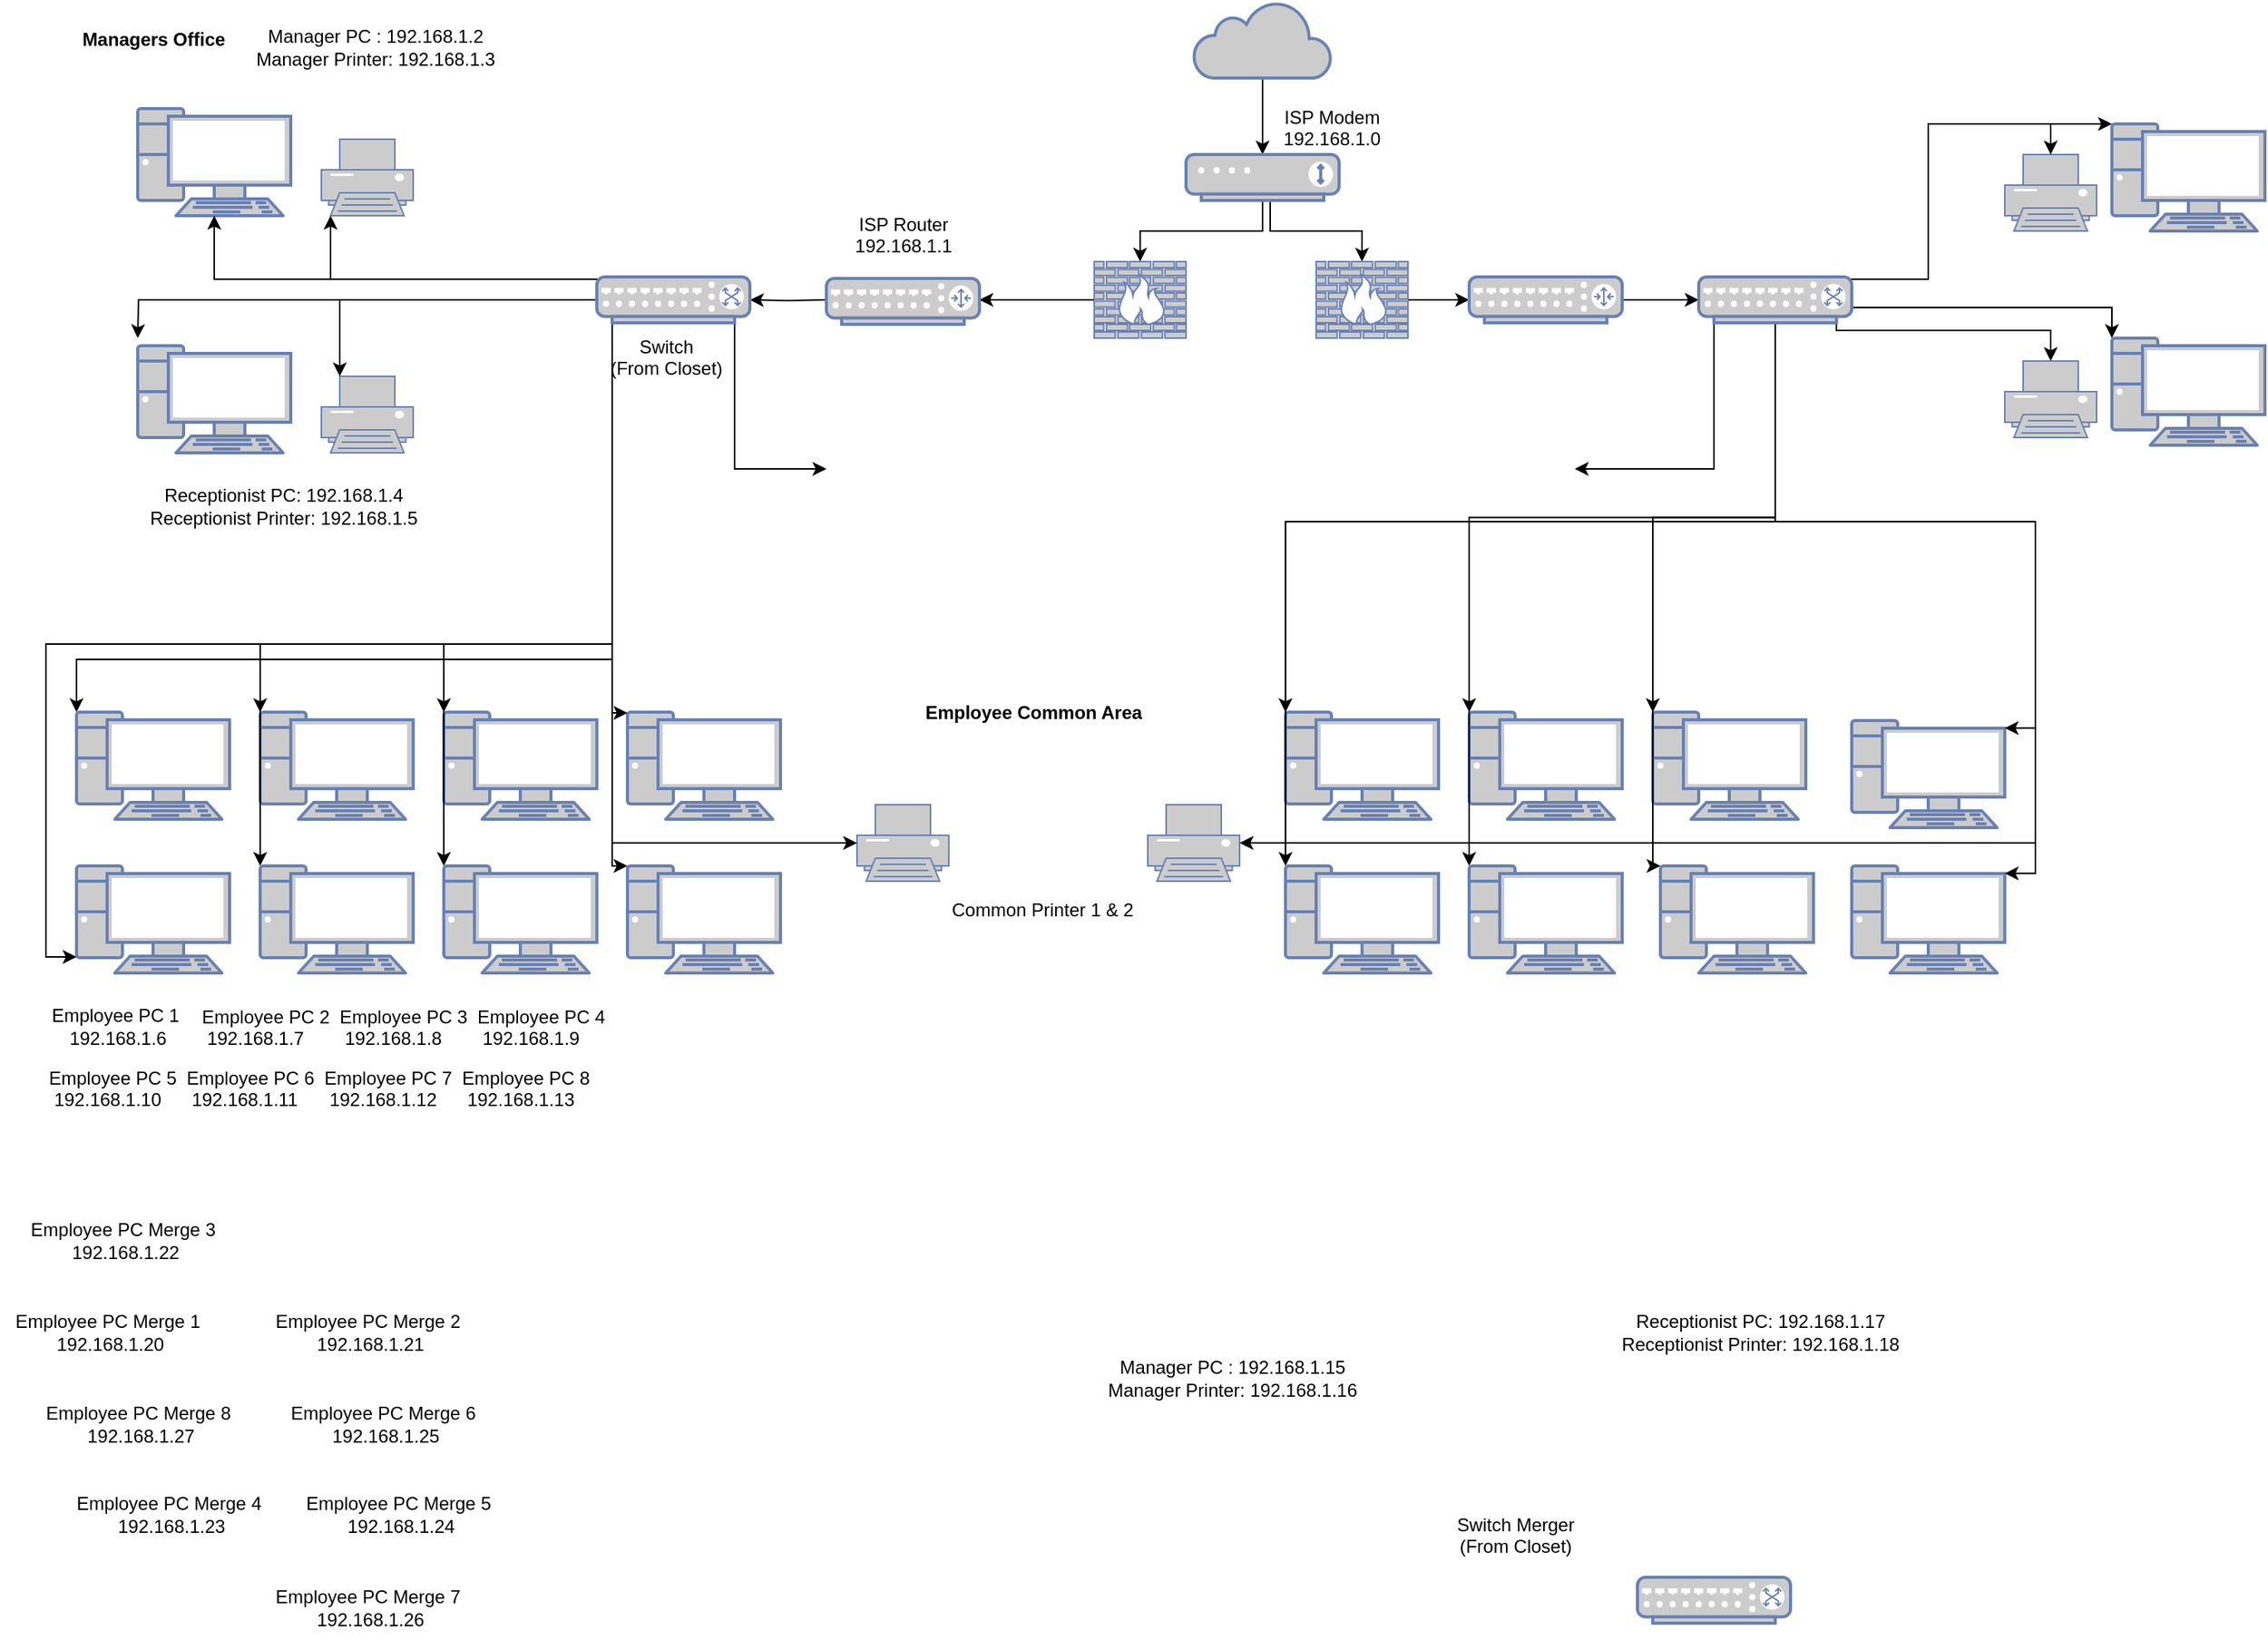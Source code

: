 <mxfile version="20.2.7" type="device"><diagram id="D0S5Nr7bHMYD2U0pDPll" name="Page-1"><mxGraphModel dx="2607" dy="977" grid="1" gridSize="10" guides="1" tooltips="1" connect="1" arrows="1" fold="1" page="1" pageScale="1" pageWidth="850" pageHeight="1100" math="0" shadow="0"><root><mxCell id="0"/><mxCell id="1" parent="0"/><mxCell id="LjJkmseUdZsoHXrOm2Aq-139" style="edgeStyle=orthogonalEdgeStyle;rounded=0;orthogonalLoop=1;jettySize=auto;html=1;exitX=0.5;exitY=1;exitDx=0;exitDy=0;exitPerimeter=0;elbow=vertical;" edge="1" parent="1" source="LjJkmseUdZsoHXrOm2Aq-1" target="LjJkmseUdZsoHXrOm2Aq-2"><mxGeometry relative="1" as="geometry"/></mxCell><mxCell id="LjJkmseUdZsoHXrOm2Aq-1" value="" style="html=1;outlineConnect=0;fillColor=#CCCCCC;strokeColor=#6881B3;gradientColor=none;gradientDirection=north;strokeWidth=2;shape=mxgraph.networks.cloud;fontColor=#ffffff;" vertex="1" parent="1"><mxGeometry x="370" y="10" width="90" height="50" as="geometry"/></mxCell><mxCell id="LjJkmseUdZsoHXrOm2Aq-140" style="edgeStyle=orthogonalEdgeStyle;rounded=0;orthogonalLoop=1;jettySize=auto;html=1;elbow=vertical;entryX=0.5;entryY=0;entryDx=0;entryDy=0;entryPerimeter=0;" edge="1" parent="1" source="LjJkmseUdZsoHXrOm2Aq-2" target="LjJkmseUdZsoHXrOm2Aq-3"><mxGeometry relative="1" as="geometry"><mxPoint x="450" y="210" as="sourcePoint"/></mxGeometry></mxCell><mxCell id="LjJkmseUdZsoHXrOm2Aq-141" style="edgeStyle=orthogonalEdgeStyle;rounded=0;orthogonalLoop=1;jettySize=auto;html=1;exitX=0;exitY=0.5;exitDx=0;exitDy=0;exitPerimeter=0;entryX=1;entryY=0.5;entryDx=0;entryDy=0;entryPerimeter=0;elbow=vertical;" edge="1" parent="1" source="LjJkmseUdZsoHXrOm2Aq-3"><mxGeometry relative="1" as="geometry"><mxPoint x="230" y="205" as="targetPoint"/></mxGeometry></mxCell><mxCell id="LjJkmseUdZsoHXrOm2Aq-3" value="" style="fontColor=#0066CC;verticalAlign=top;verticalLabelPosition=bottom;labelPosition=center;align=center;html=1;outlineConnect=0;fillColor=#CCCCCC;strokeColor=#6881B3;gradientColor=none;gradientDirection=north;strokeWidth=2;shape=mxgraph.networks.firewall;" vertex="1" parent="1"><mxGeometry x="305" y="180" width="60" height="50" as="geometry"/></mxCell><mxCell id="LjJkmseUdZsoHXrOm2Aq-142" style="edgeStyle=orthogonalEdgeStyle;rounded=0;orthogonalLoop=1;jettySize=auto;html=1;exitX=0;exitY=0.5;exitDx=0;exitDy=0;exitPerimeter=0;entryX=1;entryY=0.5;entryDx=0;entryDy=0;entryPerimeter=0;elbow=vertical;" edge="1" parent="1" target="LjJkmseUdZsoHXrOm2Aq-103"><mxGeometry relative="1" as="geometry"><mxPoint x="130" y="205" as="sourcePoint"/></mxGeometry></mxCell><mxCell id="LjJkmseUdZsoHXrOm2Aq-5" value="" style="fontColor=#0066CC;verticalAlign=top;verticalLabelPosition=bottom;labelPosition=center;align=center;html=1;outlineConnect=0;fillColor=#CCCCCC;strokeColor=#6881B3;gradientColor=none;gradientDirection=north;strokeWidth=2;shape=mxgraph.networks.pc;" vertex="1" parent="1"><mxGeometry x="970" y="230" width="100" height="70" as="geometry"/></mxCell><mxCell id="LjJkmseUdZsoHXrOm2Aq-6" value="" style="fontColor=#0066CC;verticalAlign=top;verticalLabelPosition=bottom;labelPosition=center;align=center;html=1;outlineConnect=0;fillColor=#CCCCCC;strokeColor=#6881B3;gradientColor=none;gradientDirection=north;strokeWidth=2;shape=mxgraph.networks.printer;" vertex="1" parent="1"><mxGeometry x="900" y="245" width="60" height="50" as="geometry"/></mxCell><mxCell id="LjJkmseUdZsoHXrOm2Aq-7" value="&lt;b&gt;Managers Office&lt;br&gt;&lt;/b&gt;" style="text;html=1;align=center;verticalAlign=middle;resizable=0;points=[];autosize=1;strokeColor=none;fillColor=none;" vertex="1" parent="1"><mxGeometry x="-370" y="20" width="120" height="30" as="geometry"/></mxCell><mxCell id="LjJkmseUdZsoHXrOm2Aq-9" value="" style="fontColor=#0066CC;verticalAlign=top;verticalLabelPosition=bottom;labelPosition=center;align=center;html=1;outlineConnect=0;fillColor=#CCCCCC;strokeColor=#6881B3;gradientColor=none;gradientDirection=north;strokeWidth=2;shape=mxgraph.networks.pc;" vertex="1" parent="1"><mxGeometry x="970" y="90" width="100" height="70" as="geometry"/></mxCell><mxCell id="LjJkmseUdZsoHXrOm2Aq-10" value="" style="fontColor=#0066CC;verticalAlign=top;verticalLabelPosition=bottom;labelPosition=center;align=center;html=1;outlineConnect=0;fillColor=#CCCCCC;strokeColor=#6881B3;gradientColor=none;gradientDirection=north;strokeWidth=2;shape=mxgraph.networks.printer;" vertex="1" parent="1"><mxGeometry x="-200" y="255" width="60" height="50" as="geometry"/></mxCell><mxCell id="LjJkmseUdZsoHXrOm2Aq-11" value="&lt;b&gt;Employee Common Area&lt;br&gt;&lt;/b&gt;" style="text;html=1;align=center;verticalAlign=middle;resizable=0;points=[];autosize=1;strokeColor=none;fillColor=none;" vertex="1" parent="1"><mxGeometry x="180" y="460" width="170" height="30" as="geometry"/></mxCell><mxCell id="LjJkmseUdZsoHXrOm2Aq-12" value="" style="fontColor=#0066CC;verticalAlign=top;verticalLabelPosition=bottom;labelPosition=center;align=center;html=1;outlineConnect=0;fillColor=#CCCCCC;strokeColor=#6881B3;gradientColor=none;gradientDirection=north;strokeWidth=2;shape=mxgraph.networks.pc;" vertex="1" parent="1"><mxGeometry x="-360" y="474.5" width="100" height="70" as="geometry"/></mxCell><mxCell id="LjJkmseUdZsoHXrOm2Aq-13" value="" style="fontColor=#0066CC;verticalAlign=top;verticalLabelPosition=bottom;labelPosition=center;align=center;html=1;outlineConnect=0;fillColor=#CCCCCC;strokeColor=#6881B3;gradientColor=none;gradientDirection=north;strokeWidth=2;shape=mxgraph.networks.pc;" vertex="1" parent="1"><mxGeometry x="-120" y="474.5" width="100" height="70" as="geometry"/></mxCell><mxCell id="LjJkmseUdZsoHXrOm2Aq-14" value="" style="fontColor=#0066CC;verticalAlign=top;verticalLabelPosition=bottom;labelPosition=center;align=center;html=1;outlineConnect=0;fillColor=#CCCCCC;strokeColor=#6881B3;gradientColor=none;gradientDirection=north;strokeWidth=2;shape=mxgraph.networks.pc;" vertex="1" parent="1"><mxGeometry x="-240" y="474.5" width="100" height="70" as="geometry"/></mxCell><mxCell id="LjJkmseUdZsoHXrOm2Aq-15" value="" style="fontColor=#0066CC;verticalAlign=top;verticalLabelPosition=bottom;labelPosition=center;align=center;html=1;outlineConnect=0;fillColor=#CCCCCC;strokeColor=#6881B3;gradientColor=none;gradientDirection=north;strokeWidth=2;shape=mxgraph.networks.pc;" vertex="1" parent="1"><mxGeometry y="474.5" width="100" height="70" as="geometry"/></mxCell><mxCell id="LjJkmseUdZsoHXrOm2Aq-16" value="" style="fontColor=#0066CC;verticalAlign=top;verticalLabelPosition=bottom;labelPosition=center;align=center;html=1;outlineConnect=0;fillColor=#CCCCCC;strokeColor=#6881B3;gradientColor=none;gradientDirection=north;strokeWidth=2;shape=mxgraph.networks.pc;" vertex="1" parent="1"><mxGeometry x="-120" y="575" width="100" height="70" as="geometry"/></mxCell><mxCell id="LjJkmseUdZsoHXrOm2Aq-17" value="" style="fontColor=#0066CC;verticalAlign=top;verticalLabelPosition=bottom;labelPosition=center;align=center;html=1;outlineConnect=0;fillColor=#CCCCCC;strokeColor=#6881B3;gradientColor=none;gradientDirection=north;strokeWidth=2;shape=mxgraph.networks.pc;" vertex="1" parent="1"><mxGeometry x="-240" y="575" width="100" height="70" as="geometry"/></mxCell><mxCell id="LjJkmseUdZsoHXrOm2Aq-18" value="" style="fontColor=#0066CC;verticalAlign=top;verticalLabelPosition=bottom;labelPosition=center;align=center;html=1;outlineConnect=0;fillColor=#CCCCCC;strokeColor=#6881B3;gradientColor=none;gradientDirection=north;strokeWidth=2;shape=mxgraph.networks.pc;" vertex="1" parent="1"><mxGeometry y="575" width="100" height="70" as="geometry"/></mxCell><mxCell id="LjJkmseUdZsoHXrOm2Aq-19" value="" style="fontColor=#0066CC;verticalAlign=top;verticalLabelPosition=bottom;labelPosition=center;align=center;html=1;outlineConnect=0;fillColor=#CCCCCC;strokeColor=#6881B3;gradientColor=none;gradientDirection=north;strokeWidth=2;shape=mxgraph.networks.pc;" vertex="1" parent="1"><mxGeometry x="-360" y="575" width="100" height="70" as="geometry"/></mxCell><mxCell id="LjJkmseUdZsoHXrOm2Aq-20" value="" style="fontColor=#0066CC;verticalAlign=top;verticalLabelPosition=bottom;labelPosition=center;align=center;html=1;outlineConnect=0;fillColor=#CCCCCC;strokeColor=#6881B3;gradientColor=none;gradientDirection=north;strokeWidth=2;shape=mxgraph.networks.printer;" vertex="1" parent="1"><mxGeometry x="150" y="535" width="60" height="50" as="geometry"/></mxCell><mxCell id="LjJkmseUdZsoHXrOm2Aq-21" value="" style="fontColor=#0066CC;verticalAlign=top;verticalLabelPosition=bottom;labelPosition=center;align=center;html=1;outlineConnect=0;fillColor=#CCCCCC;strokeColor=#6881B3;gradientColor=none;gradientDirection=north;strokeWidth=2;shape=mxgraph.networks.switch;" vertex="1" parent="1"><mxGeometry x="660" y="1040" width="100" height="30" as="geometry"/></mxCell><mxCell id="LjJkmseUdZsoHXrOm2Aq-23" value="" style="shape=image;html=1;verticalAlign=top;verticalLabelPosition=bottom;labelBackgroundColor=#ffffff;imageAspect=0;aspect=fixed;image=https://cdn1.iconfinder.com/data/icons/bnw/128x128/devices/nfs_mount.png" vertex="1" parent="1"><mxGeometry x="550" y="281" width="69" height="69" as="geometry"/></mxCell><mxCell id="LjJkmseUdZsoHXrOm2Aq-160" style="edgeStyle=orthogonalEdgeStyle;rounded=0;orthogonalLoop=1;jettySize=auto;html=1;entryX=0.5;entryY=0;entryDx=0;entryDy=0;entryPerimeter=0;elbow=vertical;" edge="1" parent="1" target="LjJkmseUdZsoHXrOm2Aq-157"><mxGeometry relative="1" as="geometry"><mxPoint x="420" y="140" as="sourcePoint"/><Array as="points"><mxPoint x="420" y="160"/><mxPoint x="480" y="160"/><mxPoint x="480" y="180"/></Array></mxGeometry></mxCell><mxCell id="LjJkmseUdZsoHXrOm2Aq-2" value="" style="fontColor=#0066CC;verticalAlign=top;verticalLabelPosition=bottom;labelPosition=center;align=center;html=1;outlineConnect=0;fillColor=#CCCCCC;strokeColor=#6881B3;gradientColor=none;gradientDirection=north;strokeWidth=2;shape=mxgraph.networks.modem;" vertex="1" parent="1"><mxGeometry x="365" y="110" width="100" height="30" as="geometry"/></mxCell><mxCell id="LjJkmseUdZsoHXrOm2Aq-47" value="&lt;div&gt;ISP Modem&lt;/div&gt;&lt;div&gt;192.168.1.0&lt;/div&gt;&lt;div&gt;&lt;br&gt;&lt;/div&gt;" style="text;html=1;align=center;verticalAlign=middle;resizable=0;points=[];autosize=1;strokeColor=none;fillColor=none;" vertex="1" parent="1"><mxGeometry x="420" y="70" width="80" height="60" as="geometry"/></mxCell><mxCell id="LjJkmseUdZsoHXrOm2Aq-48" value="&lt;div&gt;Switch&lt;/div&gt;&lt;div&gt;(From Closet)&lt;/div&gt;&lt;div&gt;&lt;br&gt;&lt;/div&gt;" style="text;html=1;align=center;verticalAlign=middle;resizable=0;points=[];autosize=1;strokeColor=none;fillColor=none;" vertex="1" parent="1"><mxGeometry x="-20" y="220" width="90" height="60" as="geometry"/></mxCell><mxCell id="LjJkmseUdZsoHXrOm2Aq-49" value="&lt;div&gt;ISP Router&lt;/div&gt;&lt;div&gt;192.168.1.1&lt;/div&gt;&lt;div&gt;&lt;br&gt;&lt;/div&gt;" style="text;html=1;align=center;verticalAlign=middle;resizable=0;points=[];autosize=1;strokeColor=none;fillColor=none;rotation=0;" vertex="1" parent="1"><mxGeometry x="140" y="140" width="80" height="60" as="geometry"/></mxCell><mxCell id="LjJkmseUdZsoHXrOm2Aq-52" value="&lt;div&gt;Manager PC : 192.168.1.2&lt;/div&gt;&lt;div&gt;Manager Printer: 192.168.1.3&lt;br&gt;&lt;/div&gt;" style="text;html=1;align=center;verticalAlign=middle;resizable=0;points=[];autosize=1;strokeColor=none;fillColor=none;" vertex="1" parent="1"><mxGeometry x="-250" y="20" width="170" height="40" as="geometry"/></mxCell><mxCell id="LjJkmseUdZsoHXrOm2Aq-53" value="&lt;div&gt;Receptionist PC: 192.168.1.17&lt;/div&gt;&lt;div&gt;Receptionist Printer: 192.168.1.18&lt;br&gt;&lt;/div&gt;" style="text;html=1;align=center;verticalAlign=middle;resizable=0;points=[];autosize=1;strokeColor=none;fillColor=none;" vertex="1" parent="1"><mxGeometry x="640" y="860" width="200" height="40" as="geometry"/></mxCell><mxCell id="LjJkmseUdZsoHXrOm2Aq-54" value="&lt;div&gt;Employee PC 1&lt;/div&gt;&lt;div&gt;&amp;nbsp;192.168.1.6&lt;/div&gt;" style="text;html=1;align=center;verticalAlign=middle;resizable=0;points=[];autosize=1;strokeColor=none;fillColor=none;" vertex="1" parent="1"><mxGeometry x="-390" y="660" width="110" height="40" as="geometry"/></mxCell><mxCell id="LjJkmseUdZsoHXrOm2Aq-56" value="&lt;div&gt;Employee PC 2&lt;/div&gt;&lt;div&gt;&amp;nbsp;192.168.1.7&lt;/div&gt;&lt;div&gt;&lt;br&gt;&lt;/div&gt;" style="text;whiteSpace=wrap;html=1;" vertex="1" parent="1"><mxGeometry x="-280" y="660" width="180" height="40" as="geometry"/></mxCell><mxCell id="LjJkmseUdZsoHXrOm2Aq-57" value="&lt;div&gt;Employee PC 3&lt;/div&gt;&lt;div&gt;&amp;nbsp;192.168.1.8&lt;/div&gt;&lt;div&gt;&lt;br&gt;&lt;/div&gt;&lt;div&gt;&lt;br&gt;&lt;/div&gt;" style="text;whiteSpace=wrap;html=1;" vertex="1" parent="1"><mxGeometry x="-190" y="660" width="180" height="40" as="geometry"/></mxCell><mxCell id="LjJkmseUdZsoHXrOm2Aq-61" value="&lt;div&gt;Employee PC 4&lt;br&gt;&lt;/div&gt;&lt;div&gt;&amp;nbsp;192.168.1.9&lt;/div&gt;" style="text;whiteSpace=wrap;html=1;" vertex="1" parent="1"><mxGeometry x="-100" y="660" width="180" height="40" as="geometry"/></mxCell><mxCell id="LjJkmseUdZsoHXrOm2Aq-62" value="&lt;div&gt;Employee PC 6&lt;br&gt;&lt;/div&gt;&lt;div&gt;&amp;nbsp;192.168.1.11&lt;/div&gt;" style="text;whiteSpace=wrap;html=1;" vertex="1" parent="1"><mxGeometry x="-290" y="700" width="180" height="40" as="geometry"/></mxCell><mxCell id="LjJkmseUdZsoHXrOm2Aq-63" value="&lt;div&gt;Employee PC 5&lt;br&gt;&lt;/div&gt;&lt;div&gt;&amp;nbsp;192.168.1.10&lt;/div&gt;" style="text;whiteSpace=wrap;html=1;" vertex="1" parent="1"><mxGeometry x="-380" y="700" width="180" height="40" as="geometry"/></mxCell><mxCell id="LjJkmseUdZsoHXrOm2Aq-64" value="&lt;div&gt;Common Printer 1 &amp;amp; 2&lt;br&gt;&lt;/div&gt;" style="text;whiteSpace=wrap;html=1;" vertex="1" parent="1"><mxGeometry x="210" y="590" width="180" height="40" as="geometry"/></mxCell><mxCell id="LjJkmseUdZsoHXrOm2Aq-65" value="&lt;div&gt;Employee PC 7&lt;br&gt;&lt;/div&gt;&lt;div&gt;&amp;nbsp;192.168.1.12&lt;/div&gt;" style="text;whiteSpace=wrap;html=1;" vertex="1" parent="1"><mxGeometry x="-200" y="700" width="180" height="40" as="geometry"/></mxCell><mxCell id="LjJkmseUdZsoHXrOm2Aq-66" value="&lt;div&gt;Employee PC 8&lt;br&gt;&lt;/div&gt;&lt;div&gt;&amp;nbsp;192.168.1.13&lt;/div&gt;" style="text;whiteSpace=wrap;html=1;" vertex="1" parent="1"><mxGeometry x="-110" y="700" width="180" height="40" as="geometry"/></mxCell><mxCell id="LjJkmseUdZsoHXrOm2Aq-70" value="" style="fontColor=#0066CC;verticalAlign=top;verticalLabelPosition=bottom;labelPosition=center;align=center;html=1;outlineConnect=0;fillColor=#CCCCCC;strokeColor=#6881B3;gradientColor=none;gradientDirection=north;strokeWidth=2;shape=mxgraph.networks.printer;" vertex="1" parent="1"><mxGeometry x="340" y="535" width="60" height="50" as="geometry"/></mxCell><mxCell id="LjJkmseUdZsoHXrOm2Aq-73" value="" style="fontColor=#0066CC;verticalAlign=top;verticalLabelPosition=bottom;labelPosition=center;align=center;html=1;outlineConnect=0;fillColor=#CCCCCC;strokeColor=#6881B3;gradientColor=none;gradientDirection=north;strokeWidth=2;shape=mxgraph.networks.pc;" vertex="1" parent="1"><mxGeometry x="-320" y="80" width="100" height="70" as="geometry"/></mxCell><mxCell id="LjJkmseUdZsoHXrOm2Aq-74" value="" style="fontColor=#0066CC;verticalAlign=top;verticalLabelPosition=bottom;labelPosition=center;align=center;html=1;outlineConnect=0;fillColor=#CCCCCC;strokeColor=#6881B3;gradientColor=none;gradientDirection=north;strokeWidth=2;shape=mxgraph.networks.printer;" vertex="1" parent="1"><mxGeometry x="-200" y="100" width="60" height="50" as="geometry"/></mxCell><mxCell id="LjJkmseUdZsoHXrOm2Aq-80" value="&lt;div&gt;Manager PC : 192.168.1.15&lt;/div&gt;&lt;div&gt;Manager Printer: 192.168.1.16&lt;br&gt;&lt;/div&gt;" style="text;html=1;align=center;verticalAlign=middle;resizable=0;points=[];autosize=1;strokeColor=none;fillColor=none;" vertex="1" parent="1"><mxGeometry x="305" y="890" width="180" height="40" as="geometry"/></mxCell><mxCell id="LjJkmseUdZsoHXrOm2Aq-81" value="" style="fontColor=#0066CC;verticalAlign=top;verticalLabelPosition=bottom;labelPosition=center;align=center;html=1;outlineConnect=0;fillColor=#CCCCCC;strokeColor=#6881B3;gradientColor=none;gradientDirection=north;strokeWidth=2;shape=mxgraph.networks.pc;" vertex="1" parent="1"><mxGeometry x="-320" y="235" width="100" height="70" as="geometry"/></mxCell><mxCell id="LjJkmseUdZsoHXrOm2Aq-82" value="" style="fontColor=#0066CC;verticalAlign=top;verticalLabelPosition=bottom;labelPosition=center;align=center;html=1;outlineConnect=0;fillColor=#CCCCCC;strokeColor=#6881B3;gradientColor=none;gradientDirection=north;strokeWidth=2;shape=mxgraph.networks.printer;" vertex="1" parent="1"><mxGeometry x="900" y="110" width="60" height="50" as="geometry"/></mxCell><mxCell id="LjJkmseUdZsoHXrOm2Aq-85" value="&lt;div&gt;Receptionist PC: 192.168.1.4&lt;/div&gt;&lt;div&gt;Receptionist Printer: 192.168.1.5&lt;br&gt;&lt;/div&gt;" style="text;html=1;align=center;verticalAlign=middle;resizable=0;points=[];autosize=1;strokeColor=none;fillColor=none;" vertex="1" parent="1"><mxGeometry x="-320" y="320" width="190" height="40" as="geometry"/></mxCell><mxCell id="LjJkmseUdZsoHXrOm2Aq-86" value="" style="fontColor=#0066CC;verticalAlign=top;verticalLabelPosition=bottom;labelPosition=center;align=center;html=1;outlineConnect=0;fillColor=#CCCCCC;strokeColor=#6881B3;gradientColor=none;gradientDirection=north;strokeWidth=2;shape=mxgraph.networks.pc;" vertex="1" parent="1"><mxGeometry x="550" y="575" width="100" height="70" as="geometry"/></mxCell><mxCell id="LjJkmseUdZsoHXrOm2Aq-87" value="" style="fontColor=#0066CC;verticalAlign=top;verticalLabelPosition=bottom;labelPosition=center;align=center;html=1;outlineConnect=0;fillColor=#CCCCCC;strokeColor=#6881B3;gradientColor=none;gradientDirection=north;strokeWidth=2;shape=mxgraph.networks.pc;" vertex="1" parent="1"><mxGeometry x="430" y="575" width="100" height="70" as="geometry"/></mxCell><mxCell id="LjJkmseUdZsoHXrOm2Aq-88" value="" style="fontColor=#0066CC;verticalAlign=top;verticalLabelPosition=bottom;labelPosition=center;align=center;html=1;outlineConnect=0;fillColor=#CCCCCC;strokeColor=#6881B3;gradientColor=none;gradientDirection=north;strokeWidth=2;shape=mxgraph.networks.pc;" vertex="1" parent="1"><mxGeometry x="430" y="474.5" width="100" height="70" as="geometry"/></mxCell><mxCell id="LjJkmseUdZsoHXrOm2Aq-89" value="" style="fontColor=#0066CC;verticalAlign=top;verticalLabelPosition=bottom;labelPosition=center;align=center;html=1;outlineConnect=0;fillColor=#CCCCCC;strokeColor=#6881B3;gradientColor=none;gradientDirection=north;strokeWidth=2;shape=mxgraph.networks.pc;" vertex="1" parent="1"><mxGeometry x="550" y="474.5" width="100" height="70" as="geometry"/></mxCell><mxCell id="LjJkmseUdZsoHXrOm2Aq-90" value="" style="fontColor=#0066CC;verticalAlign=top;verticalLabelPosition=bottom;labelPosition=center;align=center;html=1;outlineConnect=0;fillColor=#CCCCCC;strokeColor=#6881B3;gradientColor=none;gradientDirection=north;strokeWidth=2;shape=mxgraph.networks.pc;" vertex="1" parent="1"><mxGeometry x="670" y="474.5" width="100" height="70" as="geometry"/></mxCell><mxCell id="LjJkmseUdZsoHXrOm2Aq-91" value="" style="fontColor=#0066CC;verticalAlign=top;verticalLabelPosition=bottom;labelPosition=center;align=center;html=1;outlineConnect=0;fillColor=#CCCCCC;strokeColor=#6881B3;gradientColor=none;gradientDirection=north;strokeWidth=2;shape=mxgraph.networks.pc;" vertex="1" parent="1"><mxGeometry x="675" y="575" width="100" height="70" as="geometry"/></mxCell><mxCell id="LjJkmseUdZsoHXrOm2Aq-92" value="" style="fontColor=#0066CC;verticalAlign=top;verticalLabelPosition=bottom;labelPosition=center;align=center;html=1;outlineConnect=0;fillColor=#CCCCCC;strokeColor=#6881B3;gradientColor=none;gradientDirection=north;strokeWidth=2;shape=mxgraph.networks.pc;" vertex="1" parent="1"><mxGeometry x="800" y="575" width="100" height="70" as="geometry"/></mxCell><mxCell id="LjJkmseUdZsoHXrOm2Aq-93" value="" style="fontColor=#0066CC;verticalAlign=top;verticalLabelPosition=bottom;labelPosition=center;align=center;html=1;outlineConnect=0;fillColor=#CCCCCC;strokeColor=#6881B3;gradientColor=none;gradientDirection=north;strokeWidth=2;shape=mxgraph.networks.pc;" vertex="1" parent="1"><mxGeometry x="800" y="480" width="100" height="70" as="geometry"/></mxCell><mxCell id="LjJkmseUdZsoHXrOm2Aq-94" value="&lt;div&gt;Employee PC Merge 1&lt;br&gt;&lt;/div&gt;&lt;div&gt;&amp;nbsp;192.168.1.20&lt;/div&gt;" style="text;html=1;align=center;verticalAlign=middle;resizable=0;points=[];autosize=1;strokeColor=none;fillColor=none;" vertex="1" parent="1"><mxGeometry x="-410" y="860" width="140" height="40" as="geometry"/></mxCell><mxCell id="LjJkmseUdZsoHXrOm2Aq-95" value="&lt;div&gt;Employee PC Merge 2&lt;br&gt;&lt;/div&gt;&lt;div&gt;&amp;nbsp;192.168.1.21&lt;/div&gt;" style="text;html=1;align=center;verticalAlign=middle;resizable=0;points=[];autosize=1;strokeColor=none;fillColor=none;" vertex="1" parent="1"><mxGeometry x="-240" y="860" width="140" height="40" as="geometry"/></mxCell><mxCell id="LjJkmseUdZsoHXrOm2Aq-96" value="&lt;div&gt;Employee PC Merge 3&lt;br&gt;&lt;/div&gt;&lt;div&gt;&amp;nbsp;192.168.1.22&lt;/div&gt;" style="text;html=1;align=center;verticalAlign=middle;resizable=0;points=[];autosize=1;strokeColor=none;fillColor=none;" vertex="1" parent="1"><mxGeometry x="-400" y="800" width="140" height="40" as="geometry"/></mxCell><mxCell id="LjJkmseUdZsoHXrOm2Aq-97" value="&lt;div&gt;Employee PC Merge 4&lt;br&gt;&lt;/div&gt;&lt;div&gt;&amp;nbsp;192.168.1.23&lt;/div&gt;" style="text;html=1;align=center;verticalAlign=middle;resizable=0;points=[];autosize=1;strokeColor=none;fillColor=none;" vertex="1" parent="1"><mxGeometry x="-370" y="979" width="140" height="40" as="geometry"/></mxCell><mxCell id="LjJkmseUdZsoHXrOm2Aq-98" value="&lt;div&gt;Employee PC Merge 5&lt;br&gt;&lt;/div&gt;&lt;div&gt;&amp;nbsp;192.168.1.24&lt;/div&gt;" style="text;html=1;align=center;verticalAlign=middle;resizable=0;points=[];autosize=1;strokeColor=none;fillColor=none;" vertex="1" parent="1"><mxGeometry x="-220" y="979" width="140" height="40" as="geometry"/></mxCell><mxCell id="LjJkmseUdZsoHXrOm2Aq-99" value="&lt;div&gt;Employee PC Merge 6&lt;br&gt;&lt;/div&gt;&lt;div&gt;&amp;nbsp;192.168.1.25&lt;/div&gt;" style="text;html=1;align=center;verticalAlign=middle;resizable=0;points=[];autosize=1;strokeColor=none;fillColor=none;" vertex="1" parent="1"><mxGeometry x="-230" y="920" width="140" height="40" as="geometry"/></mxCell><mxCell id="LjJkmseUdZsoHXrOm2Aq-101" value="&lt;div&gt;Employee PC Merge 7&lt;br&gt;&lt;/div&gt;&lt;div&gt;&amp;nbsp;192.168.1.26&lt;/div&gt;" style="text;html=1;align=center;verticalAlign=middle;resizable=0;points=[];autosize=1;strokeColor=none;fillColor=none;" vertex="1" parent="1"><mxGeometry x="-240" y="1040" width="140" height="40" as="geometry"/></mxCell><mxCell id="LjJkmseUdZsoHXrOm2Aq-102" value="&lt;div&gt;Employee PC Merge 8&lt;br&gt;&lt;/div&gt;&lt;div&gt;&amp;nbsp;192.168.1.27&lt;/div&gt;" style="text;html=1;align=center;verticalAlign=middle;resizable=0;points=[];autosize=1;strokeColor=none;fillColor=none;" vertex="1" parent="1"><mxGeometry x="-390" y="920" width="140" height="40" as="geometry"/></mxCell><mxCell id="LjJkmseUdZsoHXrOm2Aq-104" value="&lt;div&gt;Switch Merger&lt;br&gt;&lt;/div&gt;&lt;div&gt;(From Closet)&lt;/div&gt;&lt;div&gt;&lt;br&gt;&lt;/div&gt;" style="text;html=1;align=center;verticalAlign=middle;resizable=0;points=[];autosize=1;strokeColor=none;fillColor=none;" vertex="1" parent="1"><mxGeometry x="530" y="990" width="100" height="60" as="geometry"/></mxCell><mxCell id="LjJkmseUdZsoHXrOm2Aq-143" style="edgeStyle=orthogonalEdgeStyle;rounded=0;orthogonalLoop=1;jettySize=auto;html=1;exitX=0.05;exitY=0.05;exitDx=0;exitDy=0;exitPerimeter=0;elbow=vertical;" edge="1" parent="1" source="LjJkmseUdZsoHXrOm2Aq-103" target="LjJkmseUdZsoHXrOm2Aq-73"><mxGeometry relative="1" as="geometry"/></mxCell><mxCell id="LjJkmseUdZsoHXrOm2Aq-144" style="edgeStyle=orthogonalEdgeStyle;rounded=0;orthogonalLoop=1;jettySize=auto;html=1;exitX=0.05;exitY=0.05;exitDx=0;exitDy=0;exitPerimeter=0;entryX=0.1;entryY=1;entryDx=0;entryDy=0;entryPerimeter=0;elbow=vertical;" edge="1" parent="1" source="LjJkmseUdZsoHXrOm2Aq-103" target="LjJkmseUdZsoHXrOm2Aq-74"><mxGeometry relative="1" as="geometry"/></mxCell><mxCell id="LjJkmseUdZsoHXrOm2Aq-145" style="edgeStyle=orthogonalEdgeStyle;rounded=0;orthogonalLoop=1;jettySize=auto;html=1;exitX=0;exitY=0.5;exitDx=0;exitDy=0;exitPerimeter=0;elbow=vertical;" edge="1" parent="1" source="LjJkmseUdZsoHXrOm2Aq-103"><mxGeometry relative="1" as="geometry"><mxPoint x="-320" y="230" as="targetPoint"/></mxGeometry></mxCell><mxCell id="LjJkmseUdZsoHXrOm2Aq-146" style="edgeStyle=orthogonalEdgeStyle;rounded=0;orthogonalLoop=1;jettySize=auto;html=1;exitX=0;exitY=0.5;exitDx=0;exitDy=0;exitPerimeter=0;entryX=0.2;entryY=0;entryDx=0;entryDy=0;entryPerimeter=0;elbow=vertical;" edge="1" parent="1" source="LjJkmseUdZsoHXrOm2Aq-103" target="LjJkmseUdZsoHXrOm2Aq-10"><mxGeometry relative="1" as="geometry"/></mxCell><mxCell id="LjJkmseUdZsoHXrOm2Aq-147" style="edgeStyle=orthogonalEdgeStyle;rounded=0;orthogonalLoop=1;jettySize=auto;html=1;exitX=0.9;exitY=1;exitDx=0;exitDy=0;exitPerimeter=0;entryX=0;entryY=0.5;entryDx=0;entryDy=0;elbow=vertical;" edge="1" parent="1" source="LjJkmseUdZsoHXrOm2Aq-103" target="LjJkmseUdZsoHXrOm2Aq-136"><mxGeometry relative="1" as="geometry"/></mxCell><mxCell id="LjJkmseUdZsoHXrOm2Aq-148" style="edgeStyle=orthogonalEdgeStyle;rounded=0;orthogonalLoop=1;jettySize=auto;html=1;exitX=0.1;exitY=1;exitDx=0;exitDy=0;exitPerimeter=0;entryX=0;entryY=0;entryDx=0;entryDy=0;entryPerimeter=0;elbow=vertical;" edge="1" parent="1" source="LjJkmseUdZsoHXrOm2Aq-103" target="LjJkmseUdZsoHXrOm2Aq-12"><mxGeometry relative="1" as="geometry"><Array as="points"><mxPoint x="-10" y="440"/><mxPoint x="-360" y="440"/></Array></mxGeometry></mxCell><mxCell id="LjJkmseUdZsoHXrOm2Aq-149" style="edgeStyle=orthogonalEdgeStyle;rounded=0;orthogonalLoop=1;jettySize=auto;html=1;exitX=0.1;exitY=1;exitDx=0;exitDy=0;exitPerimeter=0;entryX=0;entryY=0;entryDx=0;entryDy=0;entryPerimeter=0;elbow=vertical;" edge="1" parent="1" source="LjJkmseUdZsoHXrOm2Aq-103" target="LjJkmseUdZsoHXrOm2Aq-14"><mxGeometry relative="1" as="geometry"><Array as="points"><mxPoint x="-10" y="440"/><mxPoint x="-240" y="440"/></Array></mxGeometry></mxCell><mxCell id="LjJkmseUdZsoHXrOm2Aq-150" style="edgeStyle=orthogonalEdgeStyle;rounded=0;orthogonalLoop=1;jettySize=auto;html=1;exitX=0.1;exitY=1;exitDx=0;exitDy=0;exitPerimeter=0;entryX=0;entryY=0;entryDx=0;entryDy=0;entryPerimeter=0;elbow=vertical;" edge="1" parent="1" source="LjJkmseUdZsoHXrOm2Aq-103" target="LjJkmseUdZsoHXrOm2Aq-13"><mxGeometry relative="1" as="geometry"><Array as="points"><mxPoint x="-10" y="440"/><mxPoint x="-120" y="440"/></Array></mxGeometry></mxCell><mxCell id="LjJkmseUdZsoHXrOm2Aq-151" style="edgeStyle=orthogonalEdgeStyle;rounded=0;orthogonalLoop=1;jettySize=auto;html=1;exitX=0.1;exitY=1;exitDx=0;exitDy=0;exitPerimeter=0;elbow=vertical;" edge="1" parent="1" source="LjJkmseUdZsoHXrOm2Aq-103" target="LjJkmseUdZsoHXrOm2Aq-15"><mxGeometry relative="1" as="geometry"><Array as="points"><mxPoint x="-10" y="475"/></Array></mxGeometry></mxCell><mxCell id="LjJkmseUdZsoHXrOm2Aq-152" style="edgeStyle=orthogonalEdgeStyle;rounded=0;orthogonalLoop=1;jettySize=auto;html=1;exitX=0.5;exitY=1;exitDx=0;exitDy=0;exitPerimeter=0;entryX=0;entryY=0.85;entryDx=0;entryDy=0;entryPerimeter=0;elbow=vertical;" edge="1" parent="1" source="LjJkmseUdZsoHXrOm2Aq-103" target="LjJkmseUdZsoHXrOm2Aq-19"><mxGeometry relative="1" as="geometry"><Array as="points"><mxPoint x="-10" y="220"/><mxPoint x="-10" y="430"/><mxPoint x="-380" y="430"/><mxPoint x="-380" y="635"/></Array></mxGeometry></mxCell><mxCell id="LjJkmseUdZsoHXrOm2Aq-153" style="edgeStyle=orthogonalEdgeStyle;rounded=0;orthogonalLoop=1;jettySize=auto;html=1;exitX=0.5;exitY=1;exitDx=0;exitDy=0;exitPerimeter=0;entryX=0;entryY=0;entryDx=0;entryDy=0;entryPerimeter=0;elbow=vertical;" edge="1" parent="1" source="LjJkmseUdZsoHXrOm2Aq-103" target="LjJkmseUdZsoHXrOm2Aq-17"><mxGeometry relative="1" as="geometry"><Array as="points"><mxPoint x="-10" y="220"/><mxPoint x="-10" y="430"/><mxPoint x="-240" y="430"/></Array></mxGeometry></mxCell><mxCell id="LjJkmseUdZsoHXrOm2Aq-154" style="edgeStyle=orthogonalEdgeStyle;rounded=0;orthogonalLoop=1;jettySize=auto;html=1;exitX=0.5;exitY=1;exitDx=0;exitDy=0;exitPerimeter=0;entryX=0;entryY=0;entryDx=0;entryDy=0;entryPerimeter=0;elbow=vertical;" edge="1" parent="1" source="LjJkmseUdZsoHXrOm2Aq-103" target="LjJkmseUdZsoHXrOm2Aq-16"><mxGeometry relative="1" as="geometry"><Array as="points"><mxPoint x="-10" y="220"/><mxPoint x="-10" y="430"/><mxPoint x="-120" y="430"/></Array></mxGeometry></mxCell><mxCell id="LjJkmseUdZsoHXrOm2Aq-155" style="edgeStyle=orthogonalEdgeStyle;rounded=0;orthogonalLoop=1;jettySize=auto;html=1;exitX=0.5;exitY=1;exitDx=0;exitDy=0;exitPerimeter=0;entryX=0;entryY=0;entryDx=0;entryDy=0;entryPerimeter=0;elbow=vertical;" edge="1" parent="1" source="LjJkmseUdZsoHXrOm2Aq-103" target="LjJkmseUdZsoHXrOm2Aq-18"><mxGeometry relative="1" as="geometry"><Array as="points"><mxPoint x="-10" y="220"/><mxPoint x="-10" y="575"/></Array></mxGeometry></mxCell><mxCell id="LjJkmseUdZsoHXrOm2Aq-156" style="edgeStyle=orthogonalEdgeStyle;rounded=0;orthogonalLoop=1;jettySize=auto;html=1;exitX=0.5;exitY=1;exitDx=0;exitDy=0;exitPerimeter=0;entryX=0;entryY=0.5;entryDx=0;entryDy=0;entryPerimeter=0;elbow=vertical;" edge="1" parent="1" source="LjJkmseUdZsoHXrOm2Aq-103" target="LjJkmseUdZsoHXrOm2Aq-20"><mxGeometry relative="1" as="geometry"><Array as="points"><mxPoint x="-10" y="220"/><mxPoint x="-10" y="560"/></Array></mxGeometry></mxCell><mxCell id="LjJkmseUdZsoHXrOm2Aq-103" value="" style="fontColor=#0066CC;verticalAlign=top;verticalLabelPosition=bottom;labelPosition=center;align=center;html=1;outlineConnect=0;fillColor=#CCCCCC;strokeColor=#6881B3;gradientColor=none;gradientDirection=north;strokeWidth=2;shape=mxgraph.networks.switch;" vertex="1" parent="1"><mxGeometry x="-20" y="190" width="100" height="30" as="geometry"/></mxCell><mxCell id="LjJkmseUdZsoHXrOm2Aq-136" value="" style="shape=image;html=1;verticalAlign=top;verticalLabelPosition=bottom;labelBackgroundColor=#ffffff;imageAspect=0;aspect=fixed;image=https://cdn1.iconfinder.com/data/icons/bnw/128x128/devices/nfs_mount.png" vertex="1" parent="1"><mxGeometry x="130" y="281" width="69" height="69" as="geometry"/></mxCell><mxCell id="LjJkmseUdZsoHXrOm2Aq-165" style="edgeStyle=orthogonalEdgeStyle;rounded=0;orthogonalLoop=1;jettySize=auto;html=1;exitX=1;exitY=0.5;exitDx=0;exitDy=0;exitPerimeter=0;entryX=0;entryY=0.5;entryDx=0;entryDy=0;entryPerimeter=0;elbow=vertical;" edge="1" parent="1" source="LjJkmseUdZsoHXrOm2Aq-157" target="LjJkmseUdZsoHXrOm2Aq-162"><mxGeometry relative="1" as="geometry"/></mxCell><mxCell id="LjJkmseUdZsoHXrOm2Aq-157" value="" style="fontColor=#0066CC;verticalAlign=top;verticalLabelPosition=bottom;labelPosition=center;align=center;html=1;outlineConnect=0;fillColor=#CCCCCC;strokeColor=#6881B3;gradientColor=none;gradientDirection=north;strokeWidth=2;shape=mxgraph.networks.firewall;" vertex="1" parent="1"><mxGeometry x="450" y="180" width="60" height="50" as="geometry"/></mxCell><mxCell id="LjJkmseUdZsoHXrOm2Aq-166" style="edgeStyle=orthogonalEdgeStyle;rounded=0;orthogonalLoop=1;jettySize=auto;html=1;exitX=1;exitY=0.5;exitDx=0;exitDy=0;exitPerimeter=0;elbow=vertical;" edge="1" parent="1" source="LjJkmseUdZsoHXrOm2Aq-162" target="LjJkmseUdZsoHXrOm2Aq-164"><mxGeometry relative="1" as="geometry"/></mxCell><mxCell id="LjJkmseUdZsoHXrOm2Aq-162" value="" style="fontColor=#0066CC;verticalAlign=top;verticalLabelPosition=bottom;labelPosition=center;align=center;html=1;outlineConnect=0;fillColor=#CCCCCC;strokeColor=#6881B3;gradientColor=none;gradientDirection=north;strokeWidth=2;shape=mxgraph.networks.router;" vertex="1" parent="1"><mxGeometry x="550" y="190" width="100" height="30" as="geometry"/></mxCell><mxCell id="LjJkmseUdZsoHXrOm2Aq-163" value="" style="fontColor=#0066CC;verticalAlign=top;verticalLabelPosition=bottom;labelPosition=center;align=center;html=1;outlineConnect=0;fillColor=#CCCCCC;strokeColor=#6881B3;gradientColor=none;gradientDirection=north;strokeWidth=2;shape=mxgraph.networks.router;" vertex="1" parent="1"><mxGeometry x="130" y="191" width="100" height="30" as="geometry"/></mxCell><mxCell id="LjJkmseUdZsoHXrOm2Aq-168" style="edgeStyle=orthogonalEdgeStyle;rounded=0;orthogonalLoop=1;jettySize=auto;html=1;exitX=0.95;exitY=0.05;exitDx=0;exitDy=0;exitPerimeter=0;entryX=0.5;entryY=0;entryDx=0;entryDy=0;entryPerimeter=0;elbow=vertical;" edge="1" parent="1" source="LjJkmseUdZsoHXrOm2Aq-164" target="LjJkmseUdZsoHXrOm2Aq-82"><mxGeometry relative="1" as="geometry"/></mxCell><mxCell id="LjJkmseUdZsoHXrOm2Aq-169" style="edgeStyle=orthogonalEdgeStyle;rounded=0;orthogonalLoop=1;jettySize=auto;html=1;exitX=0.95;exitY=0.05;exitDx=0;exitDy=0;exitPerimeter=0;entryX=0;entryY=0;entryDx=0;entryDy=0;entryPerimeter=0;elbow=vertical;" edge="1" parent="1" source="LjJkmseUdZsoHXrOm2Aq-164" target="LjJkmseUdZsoHXrOm2Aq-9"><mxGeometry relative="1" as="geometry"><Array as="points"><mxPoint x="850" y="191"/><mxPoint x="850" y="90"/></Array></mxGeometry></mxCell><mxCell id="LjJkmseUdZsoHXrOm2Aq-170" style="edgeStyle=orthogonalEdgeStyle;rounded=0;orthogonalLoop=1;jettySize=auto;html=1;exitX=0.9;exitY=1;exitDx=0;exitDy=0;exitPerimeter=0;entryX=0;entryY=0;entryDx=0;entryDy=0;entryPerimeter=0;elbow=vertical;" edge="1" parent="1" source="LjJkmseUdZsoHXrOm2Aq-164" target="LjJkmseUdZsoHXrOm2Aq-5"><mxGeometry relative="1" as="geometry"><Array as="points"><mxPoint x="790" y="210"/><mxPoint x="970" y="210"/></Array></mxGeometry></mxCell><mxCell id="LjJkmseUdZsoHXrOm2Aq-171" style="edgeStyle=orthogonalEdgeStyle;rounded=0;orthogonalLoop=1;jettySize=auto;html=1;exitX=0.9;exitY=1;exitDx=0;exitDy=0;exitPerimeter=0;entryX=0.5;entryY=0;entryDx=0;entryDy=0;entryPerimeter=0;elbow=vertical;" edge="1" parent="1" source="LjJkmseUdZsoHXrOm2Aq-164" target="LjJkmseUdZsoHXrOm2Aq-6"><mxGeometry relative="1" as="geometry"><Array as="points"><mxPoint x="790" y="225"/><mxPoint x="930" y="225"/></Array></mxGeometry></mxCell><mxCell id="LjJkmseUdZsoHXrOm2Aq-172" style="edgeStyle=orthogonalEdgeStyle;rounded=0;orthogonalLoop=1;jettySize=auto;html=1;exitX=0.1;exitY=1;exitDx=0;exitDy=0;exitPerimeter=0;entryX=1;entryY=0.5;entryDx=0;entryDy=0;elbow=vertical;" edge="1" parent="1" source="LjJkmseUdZsoHXrOm2Aq-164" target="LjJkmseUdZsoHXrOm2Aq-23"><mxGeometry relative="1" as="geometry"/></mxCell><mxCell id="LjJkmseUdZsoHXrOm2Aq-173" style="edgeStyle=orthogonalEdgeStyle;rounded=0;orthogonalLoop=1;jettySize=auto;html=1;exitX=0.5;exitY=1;exitDx=0;exitDy=0;exitPerimeter=0;entryX=1;entryY=0.07;entryDx=0;entryDy=0;entryPerimeter=0;elbow=vertical;" edge="1" parent="1" source="LjJkmseUdZsoHXrOm2Aq-164" target="LjJkmseUdZsoHXrOm2Aq-93"><mxGeometry relative="1" as="geometry"/></mxCell><mxCell id="LjJkmseUdZsoHXrOm2Aq-174" style="edgeStyle=orthogonalEdgeStyle;rounded=0;orthogonalLoop=1;jettySize=auto;html=1;exitX=0.5;exitY=1;exitDx=0;exitDy=0;exitPerimeter=0;entryX=1;entryY=0.07;entryDx=0;entryDy=0;entryPerimeter=0;elbow=vertical;" edge="1" parent="1" source="LjJkmseUdZsoHXrOm2Aq-164" target="LjJkmseUdZsoHXrOm2Aq-92"><mxGeometry relative="1" as="geometry"><Array as="points"><mxPoint x="750" y="350"/><mxPoint x="920" y="350"/><mxPoint x="920" y="580"/></Array></mxGeometry></mxCell><mxCell id="LjJkmseUdZsoHXrOm2Aq-175" style="edgeStyle=orthogonalEdgeStyle;rounded=0;orthogonalLoop=1;jettySize=auto;html=1;exitX=0.5;exitY=1;exitDx=0;exitDy=0;exitPerimeter=0;elbow=vertical;entryX=0;entryY=0;entryDx=0;entryDy=0;entryPerimeter=0;" edge="1" parent="1" source="LjJkmseUdZsoHXrOm2Aq-164" target="LjJkmseUdZsoHXrOm2Aq-88"><mxGeometry relative="1" as="geometry"><Array as="points"><mxPoint x="750" y="350"/><mxPoint x="430" y="350"/></Array></mxGeometry></mxCell><mxCell id="LjJkmseUdZsoHXrOm2Aq-176" style="edgeStyle=orthogonalEdgeStyle;rounded=0;orthogonalLoop=1;jettySize=auto;html=1;exitX=0.5;exitY=1;exitDx=0;exitDy=0;exitPerimeter=0;entryX=0;entryY=0;entryDx=0;entryDy=0;entryPerimeter=0;elbow=vertical;" edge="1" parent="1" source="LjJkmseUdZsoHXrOm2Aq-164" target="LjJkmseUdZsoHXrOm2Aq-89"><mxGeometry relative="1" as="geometry"/></mxCell><mxCell id="LjJkmseUdZsoHXrOm2Aq-177" style="edgeStyle=orthogonalEdgeStyle;rounded=0;orthogonalLoop=1;jettySize=auto;html=1;exitX=0.5;exitY=1;exitDx=0;exitDy=0;exitPerimeter=0;entryX=0;entryY=0;entryDx=0;entryDy=0;entryPerimeter=0;elbow=vertical;" edge="1" parent="1" source="LjJkmseUdZsoHXrOm2Aq-164" target="LjJkmseUdZsoHXrOm2Aq-90"><mxGeometry relative="1" as="geometry"/></mxCell><mxCell id="LjJkmseUdZsoHXrOm2Aq-178" style="edgeStyle=orthogonalEdgeStyle;rounded=0;orthogonalLoop=1;jettySize=auto;html=1;exitX=0.5;exitY=1;exitDx=0;exitDy=0;exitPerimeter=0;entryX=0;entryY=0;entryDx=0;entryDy=0;entryPerimeter=0;elbow=vertical;" edge="1" parent="1" source="LjJkmseUdZsoHXrOm2Aq-164" target="LjJkmseUdZsoHXrOm2Aq-91"><mxGeometry relative="1" as="geometry"><Array as="points"><mxPoint x="750" y="350"/><mxPoint x="670" y="350"/><mxPoint x="670" y="575"/></Array></mxGeometry></mxCell><mxCell id="LjJkmseUdZsoHXrOm2Aq-179" style="edgeStyle=orthogonalEdgeStyle;rounded=0;orthogonalLoop=1;jettySize=auto;html=1;exitX=0.5;exitY=1;exitDx=0;exitDy=0;exitPerimeter=0;entryX=0;entryY=0;entryDx=0;entryDy=0;entryPerimeter=0;elbow=vertical;" edge="1" parent="1" source="LjJkmseUdZsoHXrOm2Aq-164" target="LjJkmseUdZsoHXrOm2Aq-86"><mxGeometry relative="1" as="geometry"><Array as="points"><mxPoint x="750" y="350"/><mxPoint x="550" y="350"/></Array></mxGeometry></mxCell><mxCell id="LjJkmseUdZsoHXrOm2Aq-180" style="edgeStyle=orthogonalEdgeStyle;rounded=0;orthogonalLoop=1;jettySize=auto;html=1;exitX=0.5;exitY=1;exitDx=0;exitDy=0;exitPerimeter=0;entryX=0;entryY=0;entryDx=0;entryDy=0;entryPerimeter=0;elbow=vertical;" edge="1" parent="1" source="LjJkmseUdZsoHXrOm2Aq-164" target="LjJkmseUdZsoHXrOm2Aq-87"><mxGeometry relative="1" as="geometry"><Array as="points"><mxPoint x="750" y="350"/><mxPoint x="430" y="350"/></Array></mxGeometry></mxCell><mxCell id="LjJkmseUdZsoHXrOm2Aq-181" style="edgeStyle=orthogonalEdgeStyle;rounded=0;orthogonalLoop=1;jettySize=auto;html=1;exitX=0.5;exitY=1;exitDx=0;exitDy=0;exitPerimeter=0;elbow=vertical;" edge="1" parent="1" source="LjJkmseUdZsoHXrOm2Aq-164" target="LjJkmseUdZsoHXrOm2Aq-70"><mxGeometry relative="1" as="geometry"><Array as="points"><mxPoint x="750" y="350"/><mxPoint x="920" y="350"/><mxPoint x="920" y="560"/></Array></mxGeometry></mxCell><mxCell id="LjJkmseUdZsoHXrOm2Aq-164" value="" style="fontColor=#0066CC;verticalAlign=top;verticalLabelPosition=bottom;labelPosition=center;align=center;html=1;outlineConnect=0;fillColor=#CCCCCC;strokeColor=#6881B3;gradientColor=none;gradientDirection=north;strokeWidth=2;shape=mxgraph.networks.switch;" vertex="1" parent="1"><mxGeometry x="700" y="190" width="100" height="30" as="geometry"/></mxCell></root></mxGraphModel></diagram></mxfile>